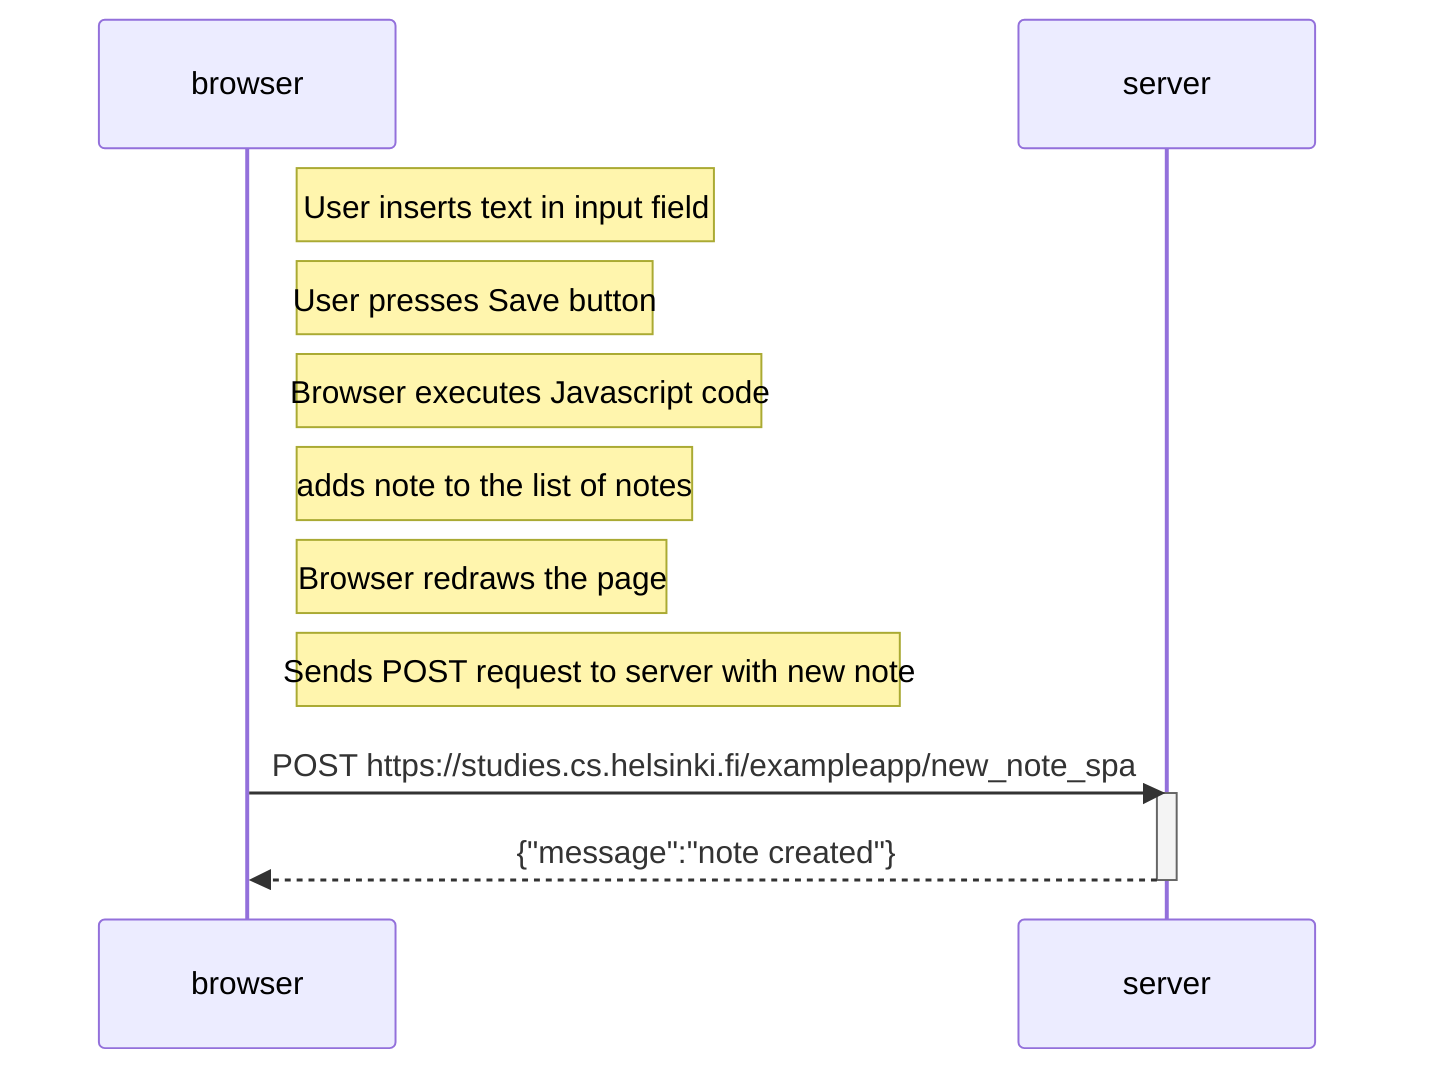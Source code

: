 sequenceDiagram
    participant browser
    participant server

    Note right of browser: User inserts text in input field
    Note right of browser: User presses Save button
    Note right of browser: Browser executes Javascript code
    Note right of browser: adds note to the list of notes
    Note right of browser: Browser redraws the page
    Note right of browser: Sends POST request to server with new note

    browser->>server:POST https://studies.cs.helsinki.fi/exampleapp/new_note_spa
    activate server
    server-->>browser: {"message":"note created"}
    deactivate server